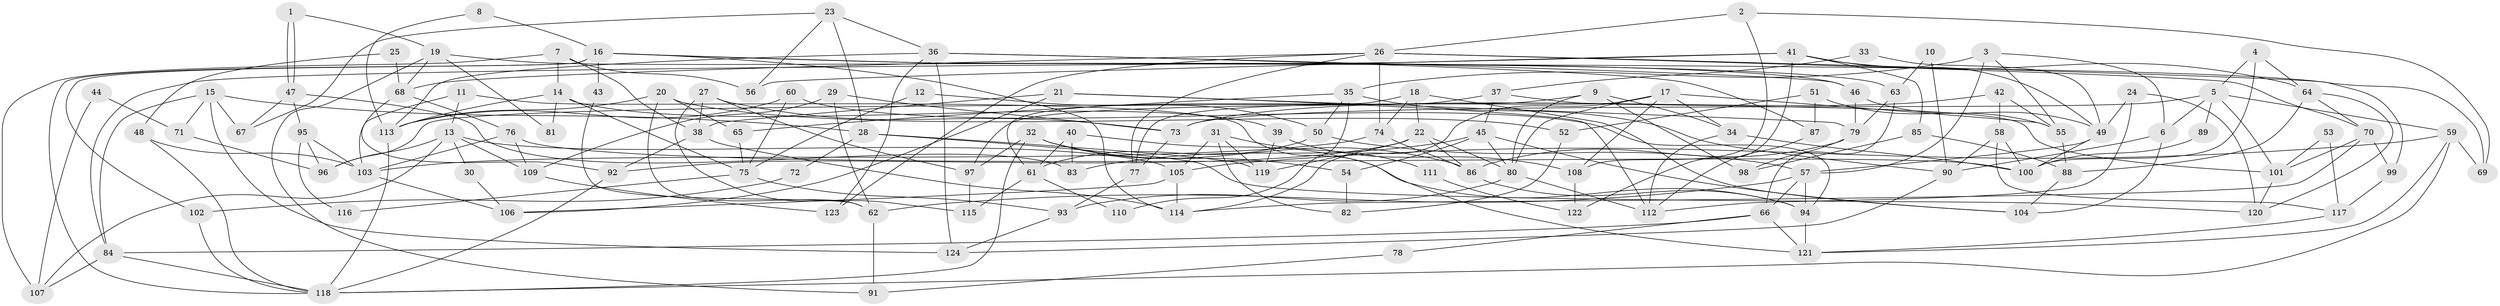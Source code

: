 // coarse degree distribution, {4: 0.14, 11: 0.02, 6: 0.14, 7: 0.1, 5: 0.24, 9: 0.12, 8: 0.1, 3: 0.08, 2: 0.02, 12: 0.02, 10: 0.02}
// Generated by graph-tools (version 1.1) at 2025/37/03/04/25 23:37:03]
// undirected, 124 vertices, 248 edges
graph export_dot {
  node [color=gray90,style=filled];
  1;
  2;
  3;
  4;
  5;
  6;
  7;
  8;
  9;
  10;
  11;
  12;
  13;
  14;
  15;
  16;
  17;
  18;
  19;
  20;
  21;
  22;
  23;
  24;
  25;
  26;
  27;
  28;
  29;
  30;
  31;
  32;
  33;
  34;
  35;
  36;
  37;
  38;
  39;
  40;
  41;
  42;
  43;
  44;
  45;
  46;
  47;
  48;
  49;
  50;
  51;
  52;
  53;
  54;
  55;
  56;
  57;
  58;
  59;
  60;
  61;
  62;
  63;
  64;
  65;
  66;
  67;
  68;
  69;
  70;
  71;
  72;
  73;
  74;
  75;
  76;
  77;
  78;
  79;
  80;
  81;
  82;
  83;
  84;
  85;
  86;
  87;
  88;
  89;
  90;
  91;
  92;
  93;
  94;
  95;
  96;
  97;
  98;
  99;
  100;
  101;
  102;
  103;
  104;
  105;
  106;
  107;
  108;
  109;
  110;
  111;
  112;
  113;
  114;
  115;
  116;
  117;
  118;
  119;
  120;
  121;
  122;
  123;
  124;
  1 -- 47;
  1 -- 47;
  1 -- 19;
  2 -- 26;
  2 -- 69;
  2 -- 108;
  3 -- 57;
  3 -- 6;
  3 -- 35;
  3 -- 55;
  4 -- 64;
  4 -- 5;
  4 -- 100;
  5 -- 6;
  5 -- 73;
  5 -- 59;
  5 -- 89;
  5 -- 101;
  6 -- 104;
  6 -- 90;
  7 -- 56;
  7 -- 38;
  7 -- 14;
  7 -- 107;
  8 -- 113;
  8 -- 16;
  9 -- 80;
  9 -- 34;
  9 -- 96;
  9 -- 98;
  10 -- 63;
  10 -- 90;
  11 -- 103;
  11 -- 121;
  11 -- 13;
  12 -- 75;
  12 -- 50;
  13 -- 105;
  13 -- 30;
  13 -- 96;
  13 -- 107;
  13 -- 109;
  14 -- 39;
  14 -- 75;
  14 -- 81;
  14 -- 113;
  15 -- 84;
  15 -- 28;
  15 -- 67;
  15 -- 71;
  15 -- 124;
  16 -- 63;
  16 -- 114;
  16 -- 43;
  16 -- 69;
  16 -- 102;
  16 -- 118;
  17 -- 34;
  17 -- 55;
  17 -- 77;
  17 -- 80;
  17 -- 108;
  17 -- 114;
  18 -- 61;
  18 -- 74;
  18 -- 22;
  18 -- 104;
  19 -- 46;
  19 -- 68;
  19 -- 81;
  19 -- 91;
  20 -- 62;
  20 -- 113;
  20 -- 52;
  20 -- 65;
  21 -- 79;
  21 -- 106;
  21 -- 38;
  21 -- 112;
  22 -- 92;
  22 -- 80;
  22 -- 86;
  22 -- 119;
  23 -- 36;
  23 -- 28;
  23 -- 56;
  23 -- 67;
  24 -- 49;
  24 -- 112;
  24 -- 120;
  25 -- 68;
  25 -- 48;
  26 -- 123;
  26 -- 99;
  26 -- 68;
  26 -- 70;
  26 -- 74;
  26 -- 77;
  27 -- 38;
  27 -- 97;
  27 -- 73;
  27 -- 115;
  28 -- 120;
  28 -- 119;
  28 -- 72;
  29 -- 109;
  29 -- 73;
  29 -- 62;
  30 -- 106;
  31 -- 105;
  31 -- 82;
  31 -- 111;
  31 -- 119;
  32 -- 118;
  32 -- 86;
  32 -- 54;
  32 -- 97;
  33 -- 49;
  33 -- 37;
  34 -- 100;
  34 -- 112;
  35 -- 65;
  35 -- 50;
  35 -- 90;
  35 -- 110;
  36 -- 124;
  36 -- 113;
  36 -- 46;
  36 -- 87;
  36 -- 123;
  37 -- 45;
  37 -- 101;
  37 -- 97;
  38 -- 114;
  38 -- 92;
  39 -- 119;
  39 -- 108;
  40 -- 83;
  40 -- 94;
  40 -- 61;
  41 -- 49;
  41 -- 84;
  41 -- 56;
  41 -- 64;
  41 -- 85;
  41 -- 122;
  42 -- 58;
  42 -- 73;
  42 -- 55;
  43 -- 62;
  44 -- 107;
  44 -- 71;
  45 -- 104;
  45 -- 80;
  45 -- 54;
  45 -- 83;
  46 -- 79;
  46 -- 49;
  47 -- 67;
  47 -- 83;
  47 -- 95;
  48 -- 118;
  48 -- 103;
  49 -- 100;
  49 -- 57;
  50 -- 61;
  50 -- 57;
  51 -- 55;
  51 -- 87;
  51 -- 52;
  52 -- 82;
  53 -- 101;
  53 -- 117;
  54 -- 82;
  55 -- 88;
  57 -- 62;
  57 -- 66;
  57 -- 94;
  58 -- 100;
  58 -- 90;
  58 -- 117;
  59 -- 118;
  59 -- 69;
  59 -- 105;
  59 -- 121;
  60 -- 94;
  60 -- 75;
  60 -- 113;
  61 -- 115;
  61 -- 110;
  62 -- 91;
  63 -- 66;
  63 -- 79;
  64 -- 70;
  64 -- 88;
  64 -- 120;
  65 -- 75;
  66 -- 84;
  66 -- 78;
  66 -- 121;
  68 -- 92;
  68 -- 76;
  70 -- 101;
  70 -- 99;
  70 -- 114;
  71 -- 96;
  72 -- 102;
  73 -- 77;
  74 -- 86;
  74 -- 103;
  75 -- 93;
  75 -- 116;
  76 -- 103;
  76 -- 100;
  76 -- 109;
  77 -- 93;
  78 -- 91;
  79 -- 98;
  79 -- 86;
  80 -- 93;
  80 -- 112;
  84 -- 107;
  84 -- 118;
  85 -- 88;
  85 -- 98;
  86 -- 94;
  87 -- 112;
  88 -- 104;
  89 -- 100;
  90 -- 124;
  92 -- 118;
  93 -- 124;
  94 -- 121;
  95 -- 96;
  95 -- 103;
  95 -- 116;
  97 -- 115;
  99 -- 117;
  101 -- 120;
  102 -- 118;
  103 -- 106;
  105 -- 114;
  105 -- 106;
  108 -- 122;
  109 -- 123;
  111 -- 122;
  113 -- 118;
  117 -- 121;
}
